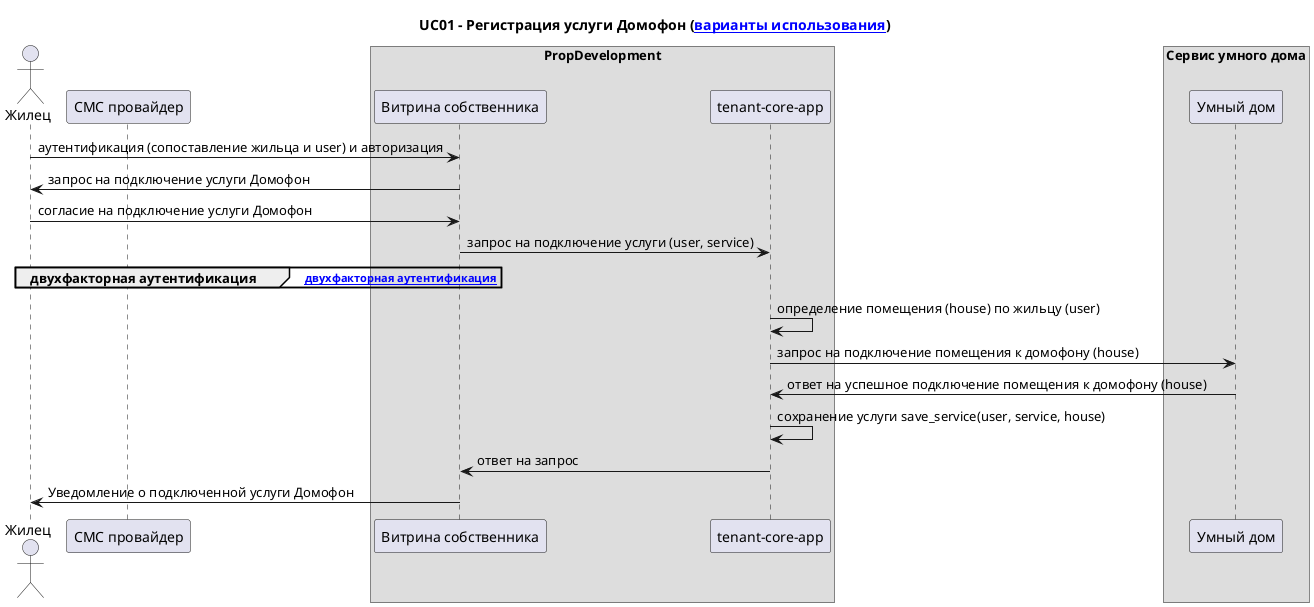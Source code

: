 @startuml

title UC01 - Регистрация услуги Домофон ([[./uc.puml варианты использования]])

actor Жилец as Tenant

participant "СМС провайдер" as SmsProvider

box "PropDevelopment"
participant "Витрина собственника" as MobileApp
participant "tenant-core-app" as TenantCoreApp
end box
box "Сервис умного дома"
participant "Умный дом" as SmartHome
end box



Tenant -> MobileApp: аутентификация (сопоставление жильца и user) и авторизация
MobileApp -> Tenant: запрос на подключение услуги Домофон
Tenant -> MobileApp: согласие на подключение услуги Домофон
MobileApp -> TenantCoreApp: запрос на подключение услуги (user, service)

group двухфакторная аутентификация [[UC06.puml двухфакторная аутентификация]]
end group

TenantCoreApp -> TenantCoreApp: определение помещения (house) по жильцу (user)
TenantCoreApp -> SmartHome: запрос на подключение помещения к домофону (house)
SmartHome -> TenantCoreApp: ответ на успешное подключение помещения к домофону (house)
TenantCoreApp -> TenantCoreApp: сохранение услуги save_service(user, service, house)
TenantCoreApp -> MobileApp: ответ на запрос

MobileApp -> Tenant: Уведомление о подключенной услуги Домофон

@enduml